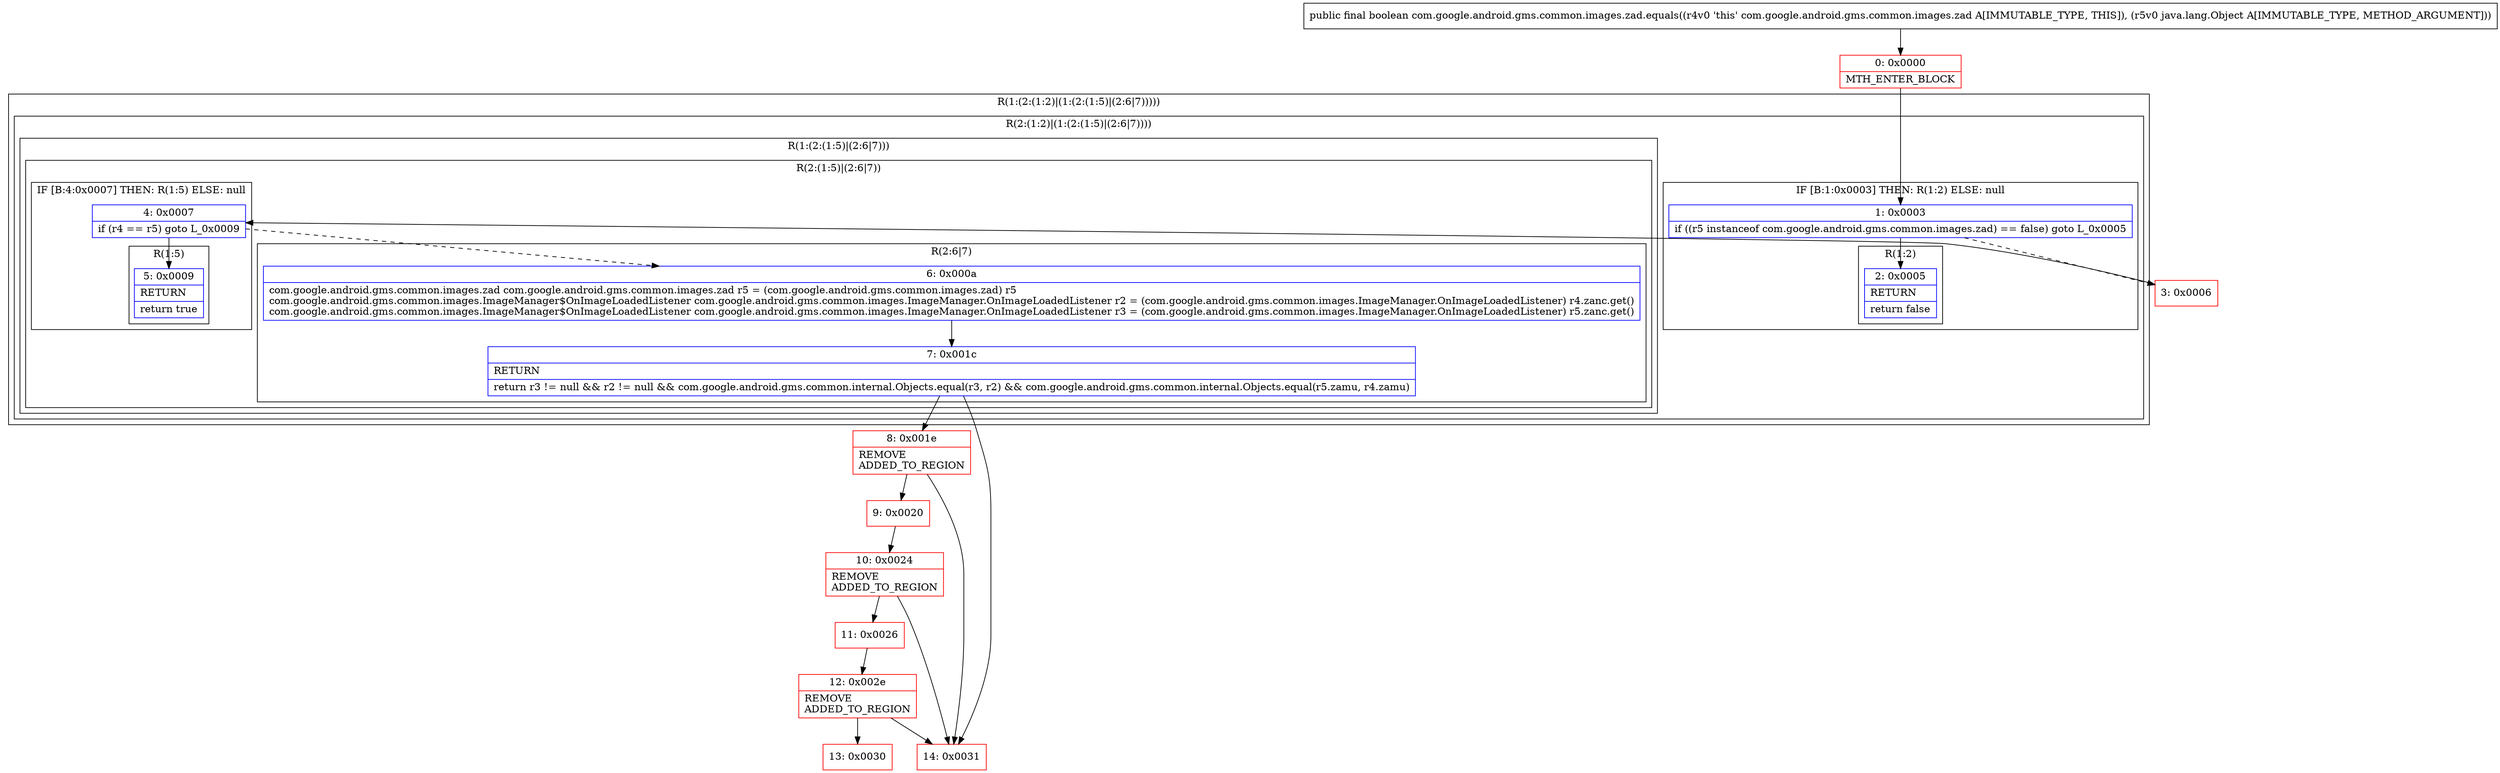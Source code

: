 digraph "CFG forcom.google.android.gms.common.images.zad.equals(Ljava\/lang\/Object;)Z" {
subgraph cluster_Region_809311674 {
label = "R(1:(2:(1:2)|(1:(2:(1:5)|(2:6|7)))))";
node [shape=record,color=blue];
subgraph cluster_Region_1049627392 {
label = "R(2:(1:2)|(1:(2:(1:5)|(2:6|7))))";
node [shape=record,color=blue];
subgraph cluster_IfRegion_114870675 {
label = "IF [B:1:0x0003] THEN: R(1:2) ELSE: null";
node [shape=record,color=blue];
Node_1 [shape=record,label="{1\:\ 0x0003|if ((r5 instanceof com.google.android.gms.common.images.zad) == false) goto L_0x0005\l}"];
subgraph cluster_Region_1050214066 {
label = "R(1:2)";
node [shape=record,color=blue];
Node_2 [shape=record,label="{2\:\ 0x0005|RETURN\l|return false\l}"];
}
}
subgraph cluster_Region_1720775702 {
label = "R(1:(2:(1:5)|(2:6|7)))";
node [shape=record,color=blue];
subgraph cluster_Region_1483094991 {
label = "R(2:(1:5)|(2:6|7))";
node [shape=record,color=blue];
subgraph cluster_IfRegion_414381313 {
label = "IF [B:4:0x0007] THEN: R(1:5) ELSE: null";
node [shape=record,color=blue];
Node_4 [shape=record,label="{4\:\ 0x0007|if (r4 == r5) goto L_0x0009\l}"];
subgraph cluster_Region_1638331851 {
label = "R(1:5)";
node [shape=record,color=blue];
Node_5 [shape=record,label="{5\:\ 0x0009|RETURN\l|return true\l}"];
}
}
subgraph cluster_Region_1277584486 {
label = "R(2:6|7)";
node [shape=record,color=blue];
Node_6 [shape=record,label="{6\:\ 0x000a|com.google.android.gms.common.images.zad com.google.android.gms.common.images.zad r5 = (com.google.android.gms.common.images.zad) r5\lcom.google.android.gms.common.images.ImageManager$OnImageLoadedListener com.google.android.gms.common.images.ImageManager.OnImageLoadedListener r2 = (com.google.android.gms.common.images.ImageManager.OnImageLoadedListener) r4.zanc.get()\lcom.google.android.gms.common.images.ImageManager$OnImageLoadedListener com.google.android.gms.common.images.ImageManager.OnImageLoadedListener r3 = (com.google.android.gms.common.images.ImageManager.OnImageLoadedListener) r5.zanc.get()\l}"];
Node_7 [shape=record,label="{7\:\ 0x001c|RETURN\l|return r3 != null && r2 != null && com.google.android.gms.common.internal.Objects.equal(r3, r2) && com.google.android.gms.common.internal.Objects.equal(r5.zamu, r4.zamu)\l}"];
}
}
}
}
}
Node_0 [shape=record,color=red,label="{0\:\ 0x0000|MTH_ENTER_BLOCK\l}"];
Node_3 [shape=record,color=red,label="{3\:\ 0x0006}"];
Node_8 [shape=record,color=red,label="{8\:\ 0x001e|REMOVE\lADDED_TO_REGION\l}"];
Node_9 [shape=record,color=red,label="{9\:\ 0x0020}"];
Node_10 [shape=record,color=red,label="{10\:\ 0x0024|REMOVE\lADDED_TO_REGION\l}"];
Node_11 [shape=record,color=red,label="{11\:\ 0x0026}"];
Node_12 [shape=record,color=red,label="{12\:\ 0x002e|REMOVE\lADDED_TO_REGION\l}"];
Node_13 [shape=record,color=red,label="{13\:\ 0x0030}"];
Node_14 [shape=record,color=red,label="{14\:\ 0x0031}"];
MethodNode[shape=record,label="{public final boolean com.google.android.gms.common.images.zad.equals((r4v0 'this' com.google.android.gms.common.images.zad A[IMMUTABLE_TYPE, THIS]), (r5v0 java.lang.Object A[IMMUTABLE_TYPE, METHOD_ARGUMENT])) }"];
MethodNode -> Node_0;
Node_1 -> Node_2;
Node_1 -> Node_3[style=dashed];
Node_4 -> Node_5;
Node_4 -> Node_6[style=dashed];
Node_6 -> Node_7;
Node_7 -> Node_8;
Node_7 -> Node_14;
Node_0 -> Node_1;
Node_3 -> Node_4;
Node_8 -> Node_9;
Node_8 -> Node_14;
Node_9 -> Node_10;
Node_10 -> Node_11;
Node_10 -> Node_14;
Node_11 -> Node_12;
Node_12 -> Node_13;
Node_12 -> Node_14;
}

